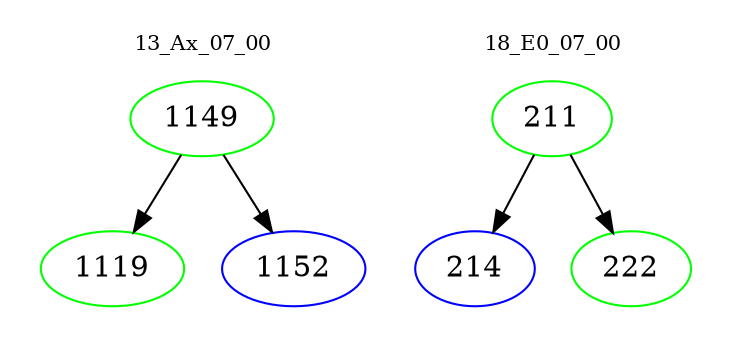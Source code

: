 digraph{
subgraph cluster_0 {
color = white
label = "13_Ax_07_00";
fontsize=10;
T0_1149 [label="1149", color="green"]
T0_1149 -> T0_1119 [color="black"]
T0_1119 [label="1119", color="green"]
T0_1149 -> T0_1152 [color="black"]
T0_1152 [label="1152", color="blue"]
}
subgraph cluster_1 {
color = white
label = "18_E0_07_00";
fontsize=10;
T1_211 [label="211", color="green"]
T1_211 -> T1_214 [color="black"]
T1_214 [label="214", color="blue"]
T1_211 -> T1_222 [color="black"]
T1_222 [label="222", color="green"]
}
}
